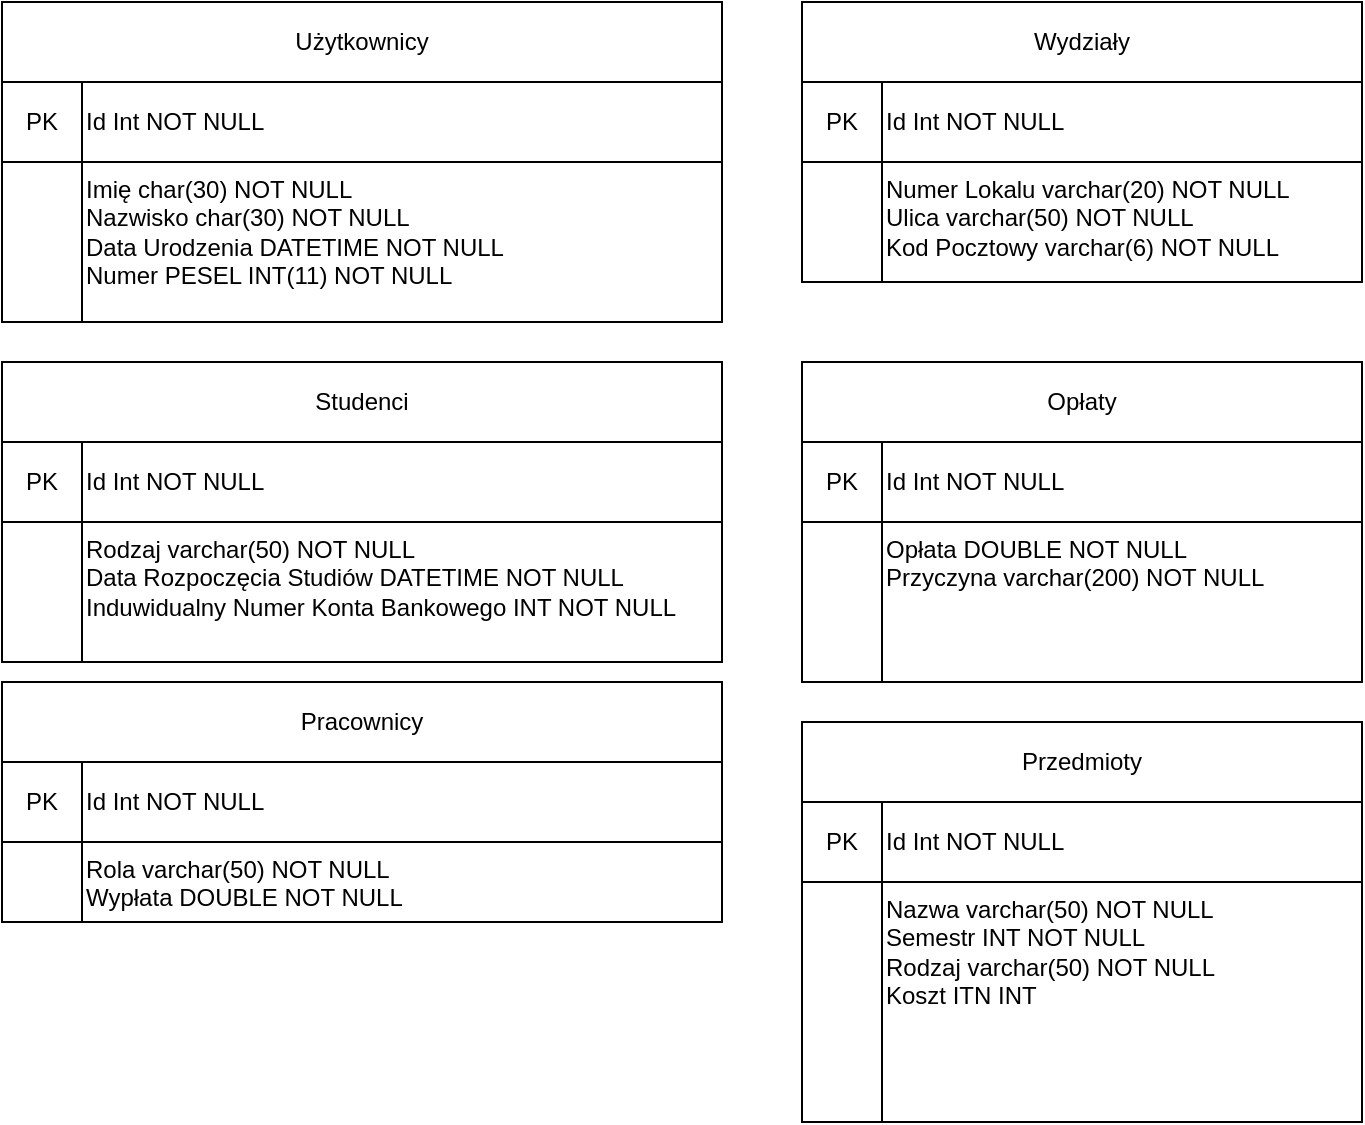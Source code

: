 <mxfile version="21.0.2" type="device"><diagram name="Strona-1" id="0T9k3MgjWS-f14eTGtZj"><mxGraphModel dx="1396" dy="837" grid="1" gridSize="10" guides="1" tooltips="1" connect="1" arrows="1" fold="1" page="1" pageScale="1" pageWidth="827" pageHeight="1169" math="0" shadow="0"><root><mxCell id="0"/><mxCell id="1" parent="0"/><mxCell id="COCwgwdyGh3h6SUs8Cwp-1" value="&lt;div&gt;Imię char(30) NOT NULL&lt;/div&gt;&lt;div&gt;Nazwisko char(30) NOT NULL&lt;/div&gt;&lt;div&gt;Data Urodzenia DATETIME NOT NULL&lt;/div&gt;&lt;div&gt;Numer PESEL INT(11) NOT NULL&lt;br&gt;&lt;/div&gt;&lt;div&gt;&lt;br&gt;&lt;/div&gt;" style="rounded=0;whiteSpace=wrap;html=1;fontFamily=Helvetica;align=left;verticalAlign=top;" vertex="1" parent="1"><mxGeometry x="80" y="160" width="320" height="80" as="geometry"/></mxCell><mxCell id="COCwgwdyGh3h6SUs8Cwp-2" value="&lt;div&gt;Użytkownicy&lt;/div&gt;" style="rounded=0;whiteSpace=wrap;html=1;fontFamily=Helvetica;" vertex="1" parent="1"><mxGeometry x="40" y="80" width="360" height="40" as="geometry"/></mxCell><mxCell id="COCwgwdyGh3h6SUs8Cwp-3" value="PK" style="rounded=0;whiteSpace=wrap;html=1;fontFamily=Helvetica;" vertex="1" parent="1"><mxGeometry x="40" y="120" width="40" height="40" as="geometry"/></mxCell><mxCell id="COCwgwdyGh3h6SUs8Cwp-4" value="" style="rounded=0;whiteSpace=wrap;html=1;fontFamily=Helvetica;" vertex="1" parent="1"><mxGeometry x="40" y="160" width="40" height="80" as="geometry"/></mxCell><mxCell id="COCwgwdyGh3h6SUs8Cwp-5" value="&lt;div&gt;Id Int NOT NULL&lt;br&gt;&lt;/div&gt;" style="rounded=0;whiteSpace=wrap;html=1;align=left;fontFamily=Helvetica;" vertex="1" parent="1"><mxGeometry x="80" y="120" width="320" height="40" as="geometry"/></mxCell><mxCell id="COCwgwdyGh3h6SUs8Cwp-6" value="&lt;div&gt;Rodzaj varchar(50) NOT NULL&lt;/div&gt;&lt;div&gt;Data Rozpoczęcia Studiów DATETIME NOT NULL&lt;/div&gt;&lt;div&gt;Induwidualny Numer Konta Bankowego INT NOT NULL&lt;br&gt;&lt;/div&gt;" style="rounded=0;whiteSpace=wrap;html=1;align=left;verticalAlign=top;fontFamily=Helvetica;" vertex="1" parent="1"><mxGeometry x="80" y="340" width="320" height="70" as="geometry"/></mxCell><mxCell id="COCwgwdyGh3h6SUs8Cwp-7" value="Studenci" style="rounded=0;whiteSpace=wrap;html=1;fontFamily=Helvetica;" vertex="1" parent="1"><mxGeometry x="40" y="260" width="360" height="40" as="geometry"/></mxCell><mxCell id="COCwgwdyGh3h6SUs8Cwp-8" value="PK" style="rounded=0;whiteSpace=wrap;html=1;fontFamily=Helvetica;" vertex="1" parent="1"><mxGeometry x="40" y="300" width="40" height="40" as="geometry"/></mxCell><mxCell id="COCwgwdyGh3h6SUs8Cwp-9" value="Id Int NOT NULL" style="rounded=0;whiteSpace=wrap;html=1;align=left;fontFamily=Helvetica;" vertex="1" parent="1"><mxGeometry x="80" y="300" width="320" height="40" as="geometry"/></mxCell><mxCell id="COCwgwdyGh3h6SUs8Cwp-10" value="" style="rounded=0;whiteSpace=wrap;html=1;fontFamily=Helvetica;" vertex="1" parent="1"><mxGeometry x="40" y="340" width="40" height="70" as="geometry"/></mxCell><mxCell id="COCwgwdyGh3h6SUs8Cwp-11" value="&lt;div&gt;Rola varchar(50) NOT NULL&lt;/div&gt;&lt;div&gt;Wypłata DOUBLE NOT NULL&lt;br&gt;&lt;/div&gt;&lt;div&gt;&lt;br&gt;&lt;/div&gt;" style="rounded=0;whiteSpace=wrap;html=1;align=left;verticalAlign=top;fontFamily=Helvetica;" vertex="1" parent="1"><mxGeometry x="80" y="500" width="320" height="40" as="geometry"/></mxCell><mxCell id="COCwgwdyGh3h6SUs8Cwp-12" value="Pracownicy" style="rounded=0;whiteSpace=wrap;html=1;fontFamily=Helvetica;" vertex="1" parent="1"><mxGeometry x="40" y="420" width="360" height="40" as="geometry"/></mxCell><mxCell id="COCwgwdyGh3h6SUs8Cwp-13" value="PK" style="rounded=0;whiteSpace=wrap;html=1;fontFamily=Helvetica;" vertex="1" parent="1"><mxGeometry x="40" y="460" width="40" height="40" as="geometry"/></mxCell><mxCell id="COCwgwdyGh3h6SUs8Cwp-14" value="" style="rounded=0;whiteSpace=wrap;html=1;fontFamily=Helvetica;" vertex="1" parent="1"><mxGeometry x="40" y="500" width="40" height="40" as="geometry"/></mxCell><mxCell id="COCwgwdyGh3h6SUs8Cwp-15" value="Id Int NOT NULL" style="rounded=0;whiteSpace=wrap;html=1;align=left;fontFamily=Helvetica;" vertex="1" parent="1"><mxGeometry x="80" y="460" width="320" height="40" as="geometry"/></mxCell><mxCell id="COCwgwdyGh3h6SUs8Cwp-16" value="&lt;div&gt;Numer Lokalu varchar(20) NOT NULL&lt;/div&gt;&lt;div&gt;Ulica varchar(50) NOT NULL&lt;/div&gt;&lt;div&gt;Kod Pocztowy varchar(6) NOT NULL&lt;/div&gt;&lt;div&gt;&lt;br&gt;&lt;/div&gt;" style="rounded=0;whiteSpace=wrap;html=1;align=left;verticalAlign=top;fontFamily=Helvetica;" vertex="1" parent="1"><mxGeometry x="480" y="160" width="240" height="60" as="geometry"/></mxCell><mxCell id="COCwgwdyGh3h6SUs8Cwp-17" value="Wydziały" style="rounded=0;whiteSpace=wrap;html=1;fontFamily=Helvetica;" vertex="1" parent="1"><mxGeometry x="440" y="80" width="280" height="40" as="geometry"/></mxCell><mxCell id="COCwgwdyGh3h6SUs8Cwp-18" value="PK" style="rounded=0;whiteSpace=wrap;html=1;fontFamily=Helvetica;" vertex="1" parent="1"><mxGeometry x="440" y="120" width="40" height="40" as="geometry"/></mxCell><mxCell id="COCwgwdyGh3h6SUs8Cwp-20" value="" style="rounded=0;whiteSpace=wrap;html=1;fontFamily=Helvetica;" vertex="1" parent="1"><mxGeometry x="440" y="160" width="40" height="60" as="geometry"/></mxCell><mxCell id="COCwgwdyGh3h6SUs8Cwp-21" value="&lt;div&gt;Id Int NOT NULL&lt;br&gt;&lt;/div&gt;" style="rounded=0;whiteSpace=wrap;html=1;align=left;fontFamily=Helvetica;" vertex="1" parent="1"><mxGeometry x="480" y="120" width="240" height="40" as="geometry"/></mxCell><mxCell id="COCwgwdyGh3h6SUs8Cwp-22" value="&lt;div&gt;Opłata DOUBLE NOT NULL&lt;/div&gt;&lt;div&gt;Przyczyna varchar(200) NOT NULL&lt;/div&gt;&lt;div&gt;&lt;br&gt;&lt;/div&gt;" style="rounded=0;whiteSpace=wrap;html=1;align=left;verticalAlign=top;" vertex="1" parent="1"><mxGeometry x="480" y="340" width="240" height="80" as="geometry"/></mxCell><mxCell id="COCwgwdyGh3h6SUs8Cwp-23" value="Opłaty" style="rounded=0;whiteSpace=wrap;html=1;" vertex="1" parent="1"><mxGeometry x="440" y="260" width="280" height="40" as="geometry"/></mxCell><mxCell id="COCwgwdyGh3h6SUs8Cwp-25" value="" style="rounded=0;whiteSpace=wrap;html=1;" vertex="1" parent="1"><mxGeometry x="440" y="340" width="40" height="80" as="geometry"/></mxCell><mxCell id="COCwgwdyGh3h6SUs8Cwp-27" value="PK" style="rounded=0;whiteSpace=wrap;html=1;fontFamily=Helvetica;" vertex="1" parent="1"><mxGeometry x="440" y="300" width="40" height="40" as="geometry"/></mxCell><mxCell id="COCwgwdyGh3h6SUs8Cwp-28" value="&lt;div&gt;Id Int NOT NULL&lt;br&gt;&lt;/div&gt;" style="rounded=0;whiteSpace=wrap;html=1;align=left;fontFamily=Helvetica;" vertex="1" parent="1"><mxGeometry x="480" y="300" width="240" height="40" as="geometry"/></mxCell><mxCell id="COCwgwdyGh3h6SUs8Cwp-29" value="Przedmioty" style="rounded=0;whiteSpace=wrap;html=1;" vertex="1" parent="1"><mxGeometry x="440" y="440" width="280" height="40" as="geometry"/></mxCell><mxCell id="COCwgwdyGh3h6SUs8Cwp-30" value="PK" style="rounded=0;whiteSpace=wrap;html=1;" vertex="1" parent="1"><mxGeometry x="440" y="480" width="40" height="40" as="geometry"/></mxCell><mxCell id="COCwgwdyGh3h6SUs8Cwp-32" value="" style="rounded=0;whiteSpace=wrap;html=1;" vertex="1" parent="1"><mxGeometry x="440" y="520" width="40" height="120" as="geometry"/></mxCell><mxCell id="COCwgwdyGh3h6SUs8Cwp-33" value="&lt;div&gt;Nazwa varchar(50) NOT NULL&lt;/div&gt;&lt;div&gt;Semestr INT NOT NULL&lt;/div&gt;&lt;div&gt;Rodzaj varchar(50) NOT NULL&lt;br&gt;&lt;/div&gt;&lt;div&gt;Koszt ITN INT&lt;br&gt;&lt;/div&gt;" style="rounded=0;whiteSpace=wrap;html=1;align=left;verticalAlign=top;" vertex="1" parent="1"><mxGeometry x="480" y="520" width="240" height="120" as="geometry"/></mxCell><mxCell id="COCwgwdyGh3h6SUs8Cwp-34" value="&lt;div&gt;Id Int NOT NULL&lt;br&gt;&lt;/div&gt;" style="rounded=0;whiteSpace=wrap;html=1;align=left;fontFamily=Helvetica;" vertex="1" parent="1"><mxGeometry x="480" y="480" width="240" height="40" as="geometry"/></mxCell></root></mxGraphModel></diagram></mxfile>